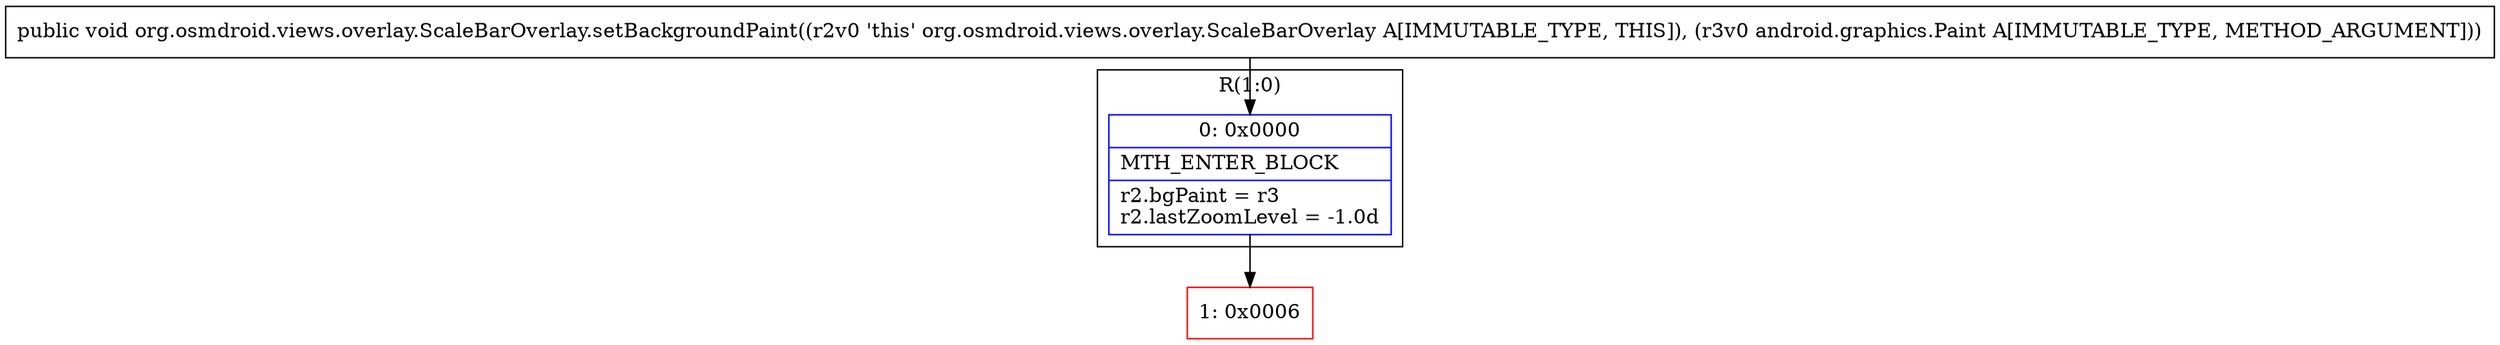 digraph "CFG fororg.osmdroid.views.overlay.ScaleBarOverlay.setBackgroundPaint(Landroid\/graphics\/Paint;)V" {
subgraph cluster_Region_408735323 {
label = "R(1:0)";
node [shape=record,color=blue];
Node_0 [shape=record,label="{0\:\ 0x0000|MTH_ENTER_BLOCK\l|r2.bgPaint = r3\lr2.lastZoomLevel = \-1.0d\l}"];
}
Node_1 [shape=record,color=red,label="{1\:\ 0x0006}"];
MethodNode[shape=record,label="{public void org.osmdroid.views.overlay.ScaleBarOverlay.setBackgroundPaint((r2v0 'this' org.osmdroid.views.overlay.ScaleBarOverlay A[IMMUTABLE_TYPE, THIS]), (r3v0 android.graphics.Paint A[IMMUTABLE_TYPE, METHOD_ARGUMENT])) }"];
MethodNode -> Node_0;
Node_0 -> Node_1;
}

